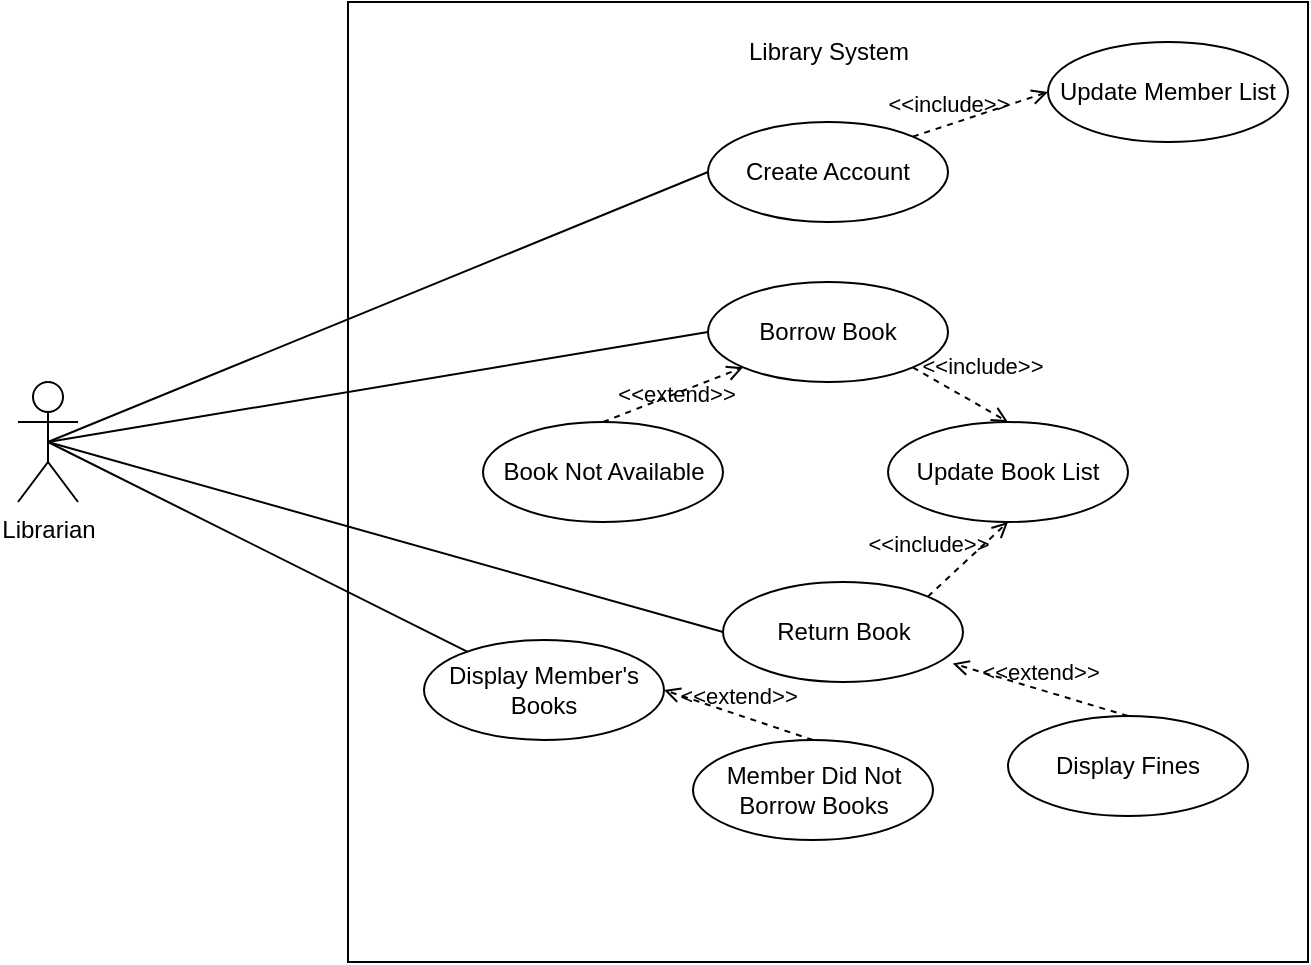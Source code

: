 <mxfile>
    <diagram id="6DAbfeo4q94_teD_4dHF" name="Page-1">
        <mxGraphModel dx="986" dy="474" grid="0" gridSize="10" guides="1" tooltips="1" connect="1" arrows="1" fold="1" page="0" pageScale="1" pageWidth="850" pageHeight="1100" math="0" shadow="0">
            <root>
                <mxCell id="0"/>
                <mxCell id="1" parent="0"/>
                <mxCell id="2" value="" style="whiteSpace=wrap;html=1;" parent="1" vertex="1">
                    <mxGeometry x="200" width="480" height="480" as="geometry"/>
                </mxCell>
                <mxCell id="4" value="Library System" style="text;html=1;strokeColor=none;fillColor=none;align=center;verticalAlign=middle;whiteSpace=wrap;rounded=0;" parent="1" vertex="1">
                    <mxGeometry x="387.5" y="10" width="105" height="30" as="geometry"/>
                </mxCell>
                <mxCell id="6" value="Create Account" style="ellipse;whiteSpace=wrap;html=1;" parent="1" vertex="1">
                    <mxGeometry x="380" y="60" width="120" height="50" as="geometry"/>
                </mxCell>
                <mxCell id="9" value="Librarian&lt;br&gt;" style="shape=umlActor;verticalLabelPosition=bottom;verticalAlign=top;html=1;outlineConnect=0;" parent="1" vertex="1">
                    <mxGeometry x="35" y="190" width="30" height="60" as="geometry"/>
                </mxCell>
                <mxCell id="29" value="Borrow Book" style="ellipse;whiteSpace=wrap;html=1;" parent="1" vertex="1">
                    <mxGeometry x="380" y="140" width="120" height="50" as="geometry"/>
                </mxCell>
                <mxCell id="31" value="Return Book" style="ellipse;whiteSpace=wrap;html=1;" parent="1" vertex="1">
                    <mxGeometry x="387.5" y="290" width="120" height="50" as="geometry"/>
                </mxCell>
                <mxCell id="34" value="Display Fines" style="ellipse;whiteSpace=wrap;html=1;" parent="1" vertex="1">
                    <mxGeometry x="530" y="357" width="120" height="50" as="geometry"/>
                </mxCell>
                <mxCell id="36" value="" style="endArrow=none;html=1;exitX=0.5;exitY=0.5;exitDx=0;exitDy=0;exitPerimeter=0;entryX=0;entryY=0.5;entryDx=0;entryDy=0;" parent="1" source="9" target="6" edge="1">
                    <mxGeometry width="50" height="50" relative="1" as="geometry">
                        <mxPoint x="50" y="210" as="sourcePoint"/>
                        <mxPoint x="390" y="95" as="targetPoint"/>
                    </mxGeometry>
                </mxCell>
                <mxCell id="38" value="" style="endArrow=none;html=1;exitX=0.5;exitY=0.5;exitDx=0;exitDy=0;exitPerimeter=0;entryX=0;entryY=0.5;entryDx=0;entryDy=0;" parent="1" source="9" target="29" edge="1">
                    <mxGeometry width="50" height="50" relative="1" as="geometry">
                        <mxPoint x="850" y="210" as="sourcePoint"/>
                        <mxPoint x="590" y="165" as="targetPoint"/>
                    </mxGeometry>
                </mxCell>
                <mxCell id="41" value="" style="endArrow=none;html=1;exitX=0.5;exitY=0.5;exitDx=0;exitDy=0;exitPerimeter=0;entryX=0;entryY=0.5;entryDx=0;entryDy=0;" parent="1" source="9" target="31" edge="1">
                    <mxGeometry width="50" height="50" relative="1" as="geometry">
                        <mxPoint x="850" y="210" as="sourcePoint"/>
                        <mxPoint x="510" y="175" as="targetPoint"/>
                    </mxGeometry>
                </mxCell>
                <mxCell id="43" value="Display Member's Books" style="ellipse;whiteSpace=wrap;html=1;" parent="1" vertex="1">
                    <mxGeometry x="238" y="319" width="120" height="50" as="geometry"/>
                </mxCell>
                <mxCell id="44" value="" style="endArrow=none;html=1;exitX=0.5;exitY=0.5;exitDx=0;exitDy=0;exitPerimeter=0;" parent="1" source="9" target="43" edge="1">
                    <mxGeometry width="50" height="50" relative="1" as="geometry">
                        <mxPoint x="850" y="210" as="sourcePoint"/>
                        <mxPoint x="510" y="255" as="targetPoint"/>
                    </mxGeometry>
                </mxCell>
                <mxCell id="45" value="Book Not Available" style="ellipse;whiteSpace=wrap;html=1;" parent="1" vertex="1">
                    <mxGeometry x="267.5" y="210" width="120" height="50" as="geometry"/>
                </mxCell>
                <mxCell id="49" value="Member Did Not Borrow Books" style="ellipse;whiteSpace=wrap;html=1;" parent="1" vertex="1">
                    <mxGeometry x="372.5" y="369" width="120" height="50" as="geometry"/>
                </mxCell>
                <mxCell id="52" value="Update Member List" style="ellipse;whiteSpace=wrap;html=1;" parent="1" vertex="1">
                    <mxGeometry x="550" y="20" width="120" height="50" as="geometry"/>
                </mxCell>
                <mxCell id="53" value="&amp;lt;&amp;lt;include&amp;gt;&amp;gt;" style="html=1;verticalAlign=bottom;labelBackgroundColor=none;endArrow=open;endFill=0;dashed=1;entryX=0;entryY=0.5;entryDx=0;entryDy=0;exitX=1;exitY=0;exitDx=0;exitDy=0;" parent="1" source="6" target="52" edge="1">
                    <mxGeometry x="-0.467" y="1" width="160" relative="1" as="geometry">
                        <mxPoint x="470" y="50" as="sourcePoint"/>
                        <mxPoint x="630" y="50" as="targetPoint"/>
                        <mxPoint as="offset"/>
                    </mxGeometry>
                </mxCell>
                <mxCell id="54" value="&amp;lt;&amp;lt;extend&amp;gt;&amp;gt;" style="html=1;verticalAlign=bottom;labelBackgroundColor=none;endArrow=open;endFill=0;dashed=1;entryX=0;entryY=1;entryDx=0;entryDy=0;exitX=0.5;exitY=0;exitDx=0;exitDy=0;" parent="1" source="45" target="29" edge="1">
                    <mxGeometry x="-0.043" y="-9" width="160" relative="1" as="geometry">
                        <mxPoint x="160" y="310" as="sourcePoint"/>
                        <mxPoint x="320" y="310" as="targetPoint"/>
                        <mxPoint as="offset"/>
                    </mxGeometry>
                </mxCell>
                <mxCell id="55" value="&amp;lt;&amp;lt;extend&amp;gt;&amp;gt;" style="html=1;verticalAlign=bottom;labelBackgroundColor=none;endArrow=open;endFill=0;dashed=1;entryX=0.957;entryY=0.814;entryDx=0;entryDy=0;exitX=0.5;exitY=0;exitDx=0;exitDy=0;entryPerimeter=0;" parent="1" source="34" target="31" edge="1">
                    <mxGeometry width="160" relative="1" as="geometry">
                        <mxPoint x="340.0" y="327.32" as="sourcePoint"/>
                        <mxPoint x="405.074" y="299.998" as="targetPoint"/>
                    </mxGeometry>
                </mxCell>
                <mxCell id="56" value="Update Book List" style="ellipse;whiteSpace=wrap;html=1;" parent="1" vertex="1">
                    <mxGeometry x="470" y="210" width="120" height="50" as="geometry"/>
                </mxCell>
                <mxCell id="57" value="&amp;lt;&amp;lt;include&amp;gt;&amp;gt;" style="html=1;verticalAlign=bottom;labelBackgroundColor=none;endArrow=open;endFill=0;dashed=1;entryX=0.5;entryY=0;entryDx=0;entryDy=0;exitX=1;exitY=1;exitDx=0;exitDy=0;" parent="1" source="29" target="56" edge="1">
                    <mxGeometry x="0.249" y="10" width="160" relative="1" as="geometry">
                        <mxPoint x="469.996" y="210.002" as="sourcePoint"/>
                        <mxPoint x="537.57" y="187.68" as="targetPoint"/>
                        <mxPoint as="offset"/>
                    </mxGeometry>
                </mxCell>
                <mxCell id="59" value="&amp;lt;&amp;lt;include&amp;gt;&amp;gt;" style="html=1;verticalAlign=bottom;labelBackgroundColor=none;endArrow=open;endFill=0;dashed=1;entryX=0.5;entryY=1;entryDx=0;entryDy=0;exitX=1;exitY=0;exitDx=0;exitDy=0;" parent="1" source="31" target="56" edge="1">
                    <mxGeometry x="-0.567" y="13" width="160" relative="1" as="geometry">
                        <mxPoint x="492.426" y="192.678" as="sourcePoint"/>
                        <mxPoint x="540" y="220.0" as="targetPoint"/>
                        <mxPoint as="offset"/>
                    </mxGeometry>
                </mxCell>
                <mxCell id="60" value="&amp;lt;&amp;lt;extend&amp;gt;&amp;gt;" style="html=1;verticalAlign=bottom;labelBackgroundColor=none;endArrow=open;endFill=0;dashed=1;entryX=1;entryY=0.5;entryDx=0;entryDy=0;exitX=0.5;exitY=0;exitDx=0;exitDy=0;" parent="1" source="49" target="43" edge="1">
                    <mxGeometry width="160" relative="1" as="geometry">
                        <mxPoint x="337.5" y="370" as="sourcePoint"/>
                        <mxPoint x="403.98" y="337.85" as="targetPoint"/>
                    </mxGeometry>
                </mxCell>
            </root>
        </mxGraphModel>
    </diagram>
</mxfile>